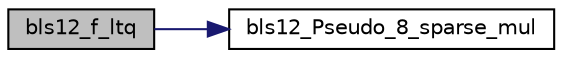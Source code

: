 digraph "bls12_f_ltq"
{
  edge [fontname="Helvetica",fontsize="10",labelfontname="Helvetica",labelfontsize="10"];
  node [fontname="Helvetica",fontsize="10",shape=record];
  rankdir="LR";
  Node0 [label="bls12_f_ltq",height=0.2,width=0.4,color="black", fillcolor="grey75", style="filled", fontcolor="black"];
  Node0 -> Node1 [color="midnightblue",fontsize="10",style="solid",fontname="Helvetica"];
  Node1 [label="bls12_Pseudo_8_sparse_mul",height=0.2,width=0.4,color="black", fillcolor="white", style="filled",URL="$bls12__p8sparse_8h.html#a12e66a107c192d4b73a29140c2a6d97d"];
}
